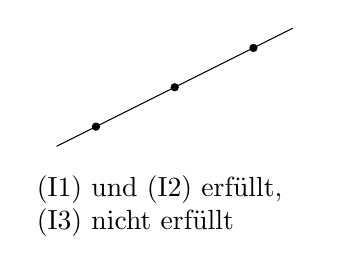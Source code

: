 \begin{tikzpicture}
	\fill [color=black] (0,0) circle (1.5pt);
	\fill [color=black] (1,0.5) circle (1.5pt);
	\fill [color=black] (2,1) circle (1.5pt);
	\draw (-0.5,-0.25) -- (2.5,1.25);
	\draw (1,-0.5) node[anchor=north, text width=3.5cm] {(I1) und (I2) erfüllt, (I3) nicht erfüllt};
\end{tikzpicture}
